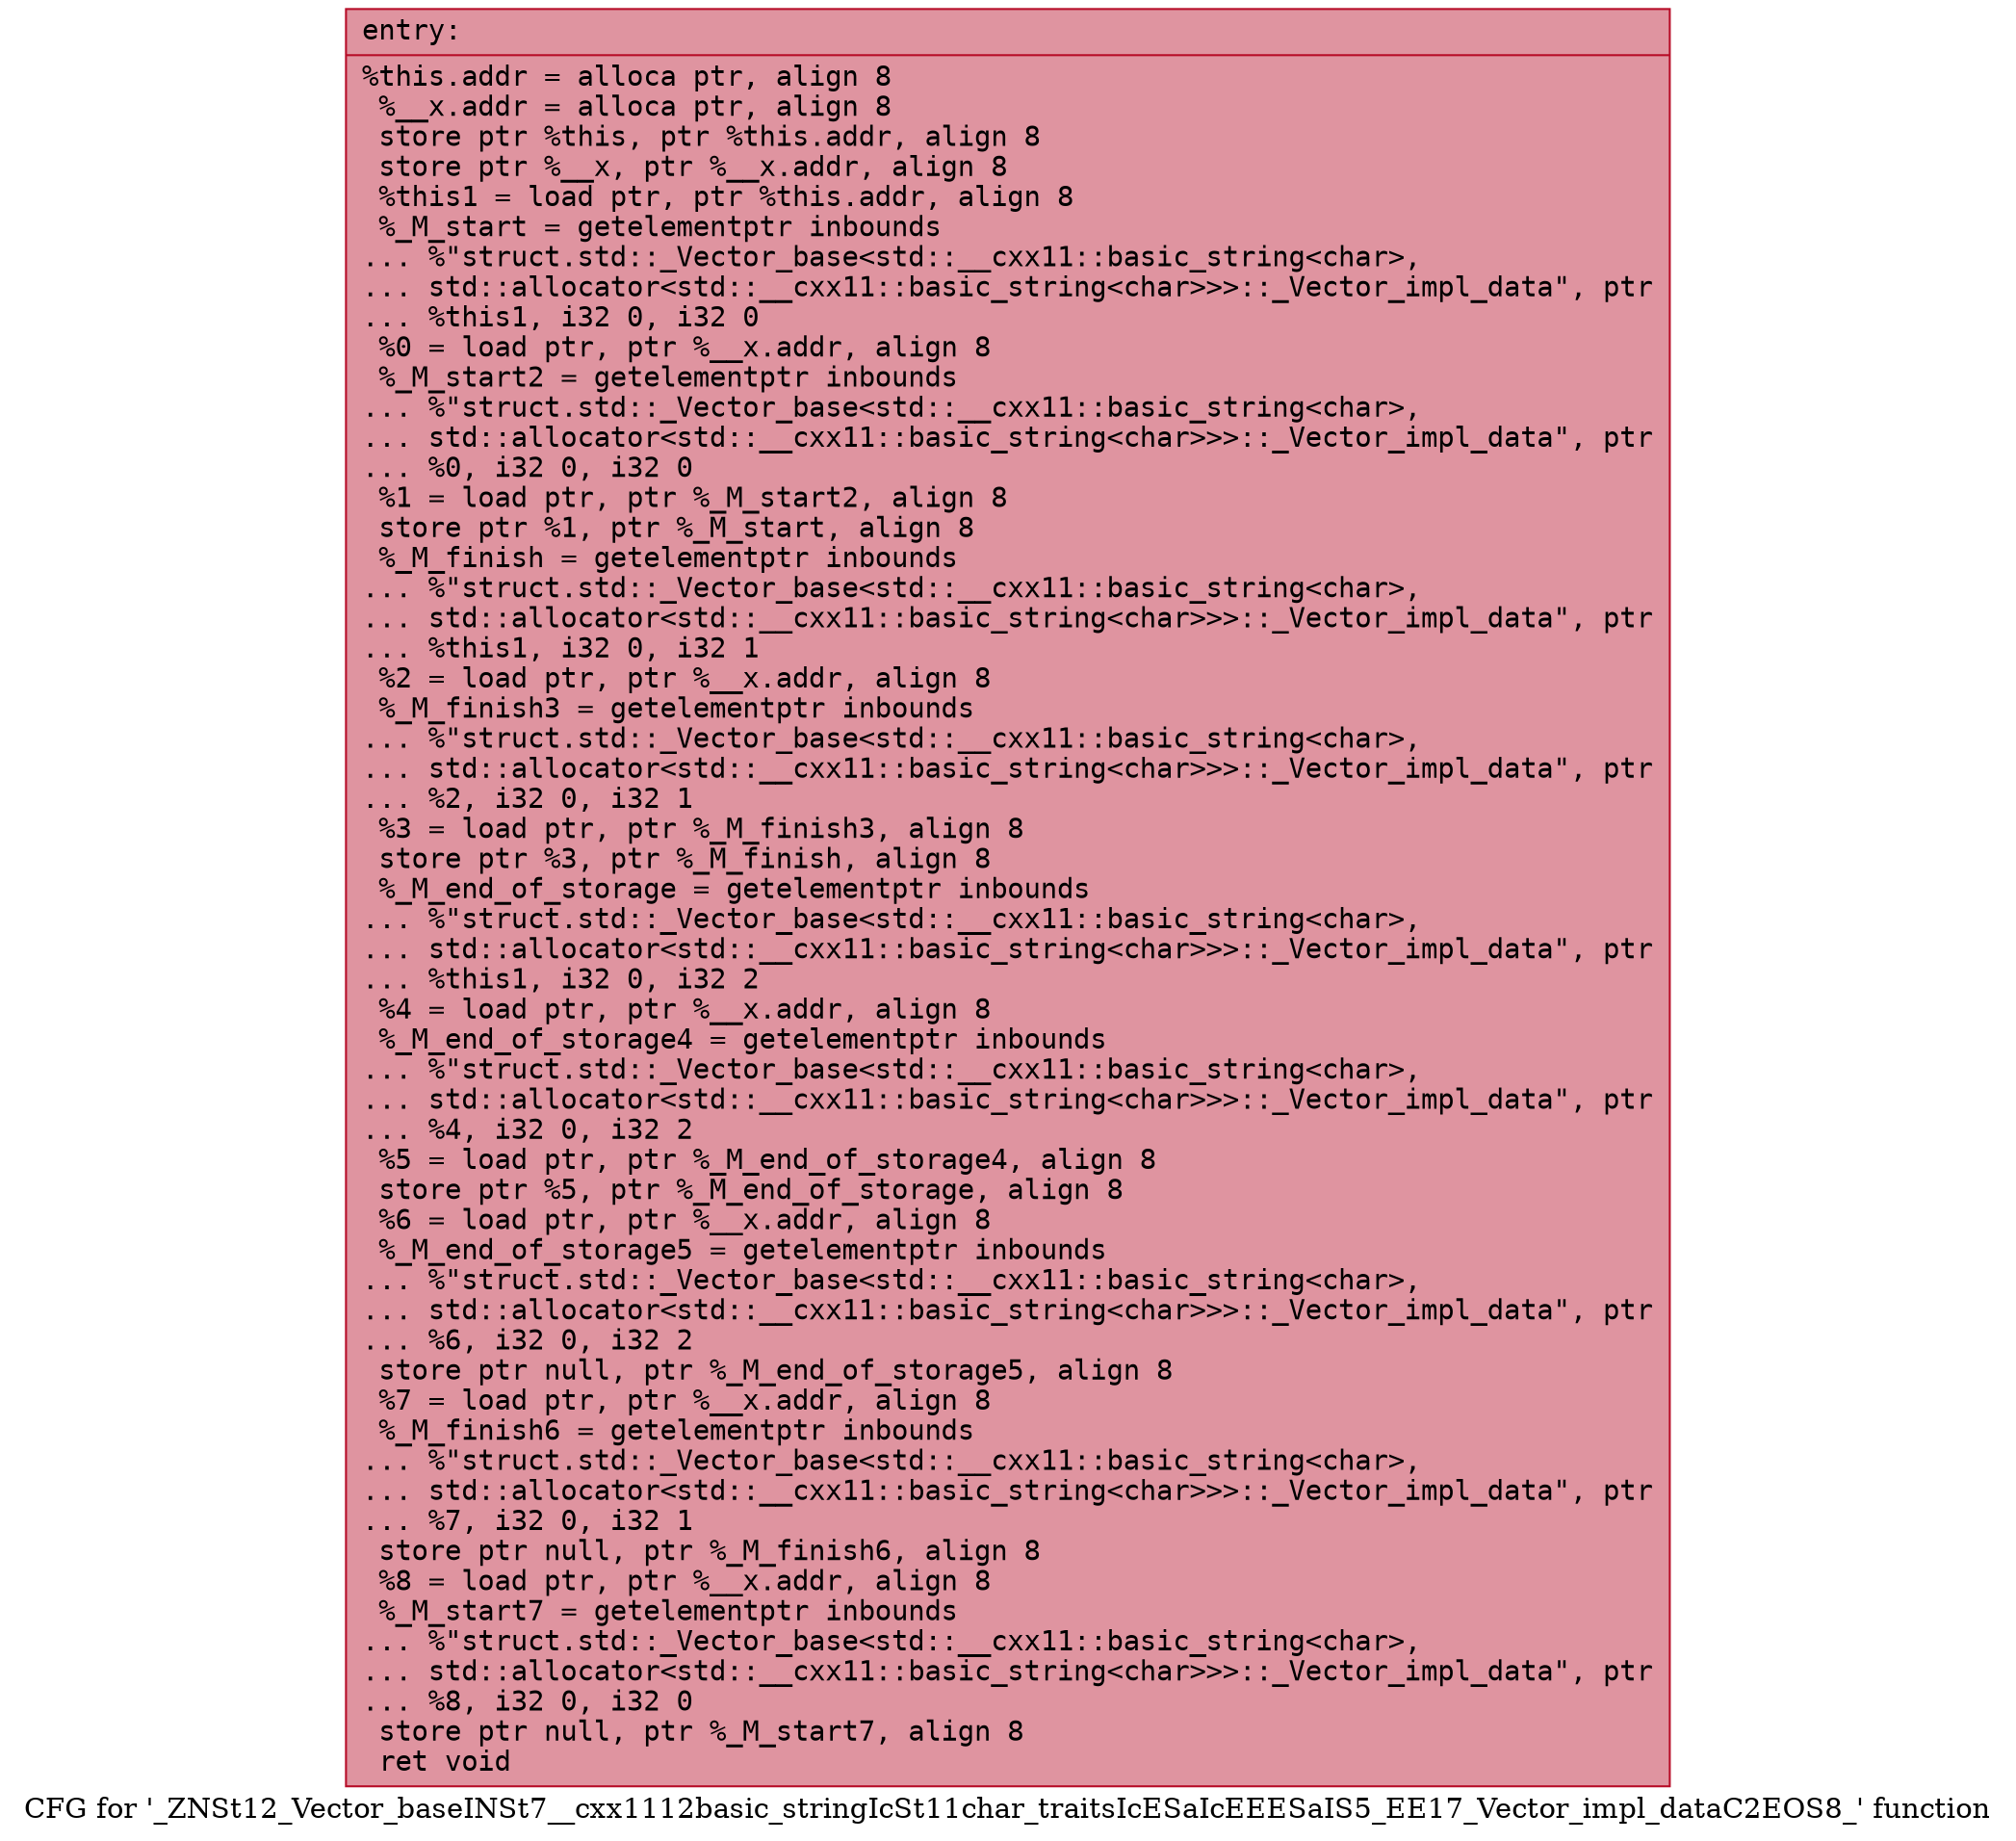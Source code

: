 digraph "CFG for '_ZNSt12_Vector_baseINSt7__cxx1112basic_stringIcSt11char_traitsIcESaIcEEESaIS5_EE17_Vector_impl_dataC2EOS8_' function" {
	label="CFG for '_ZNSt12_Vector_baseINSt7__cxx1112basic_stringIcSt11char_traitsIcESaIcEEESaIS5_EE17_Vector_impl_dataC2EOS8_' function";

	Node0x558416789f70 [shape=record,color="#b70d28ff", style=filled, fillcolor="#b70d2870" fontname="Courier",label="{entry:\l|  %this.addr = alloca ptr, align 8\l  %__x.addr = alloca ptr, align 8\l  store ptr %this, ptr %this.addr, align 8\l  store ptr %__x, ptr %__x.addr, align 8\l  %this1 = load ptr, ptr %this.addr, align 8\l  %_M_start = getelementptr inbounds\l... %\"struct.std::_Vector_base\<std::__cxx11::basic_string\<char\>,\l... std::allocator\<std::__cxx11::basic_string\<char\>\>\>::_Vector_impl_data\", ptr\l... %this1, i32 0, i32 0\l  %0 = load ptr, ptr %__x.addr, align 8\l  %_M_start2 = getelementptr inbounds\l... %\"struct.std::_Vector_base\<std::__cxx11::basic_string\<char\>,\l... std::allocator\<std::__cxx11::basic_string\<char\>\>\>::_Vector_impl_data\", ptr\l... %0, i32 0, i32 0\l  %1 = load ptr, ptr %_M_start2, align 8\l  store ptr %1, ptr %_M_start, align 8\l  %_M_finish = getelementptr inbounds\l... %\"struct.std::_Vector_base\<std::__cxx11::basic_string\<char\>,\l... std::allocator\<std::__cxx11::basic_string\<char\>\>\>::_Vector_impl_data\", ptr\l... %this1, i32 0, i32 1\l  %2 = load ptr, ptr %__x.addr, align 8\l  %_M_finish3 = getelementptr inbounds\l... %\"struct.std::_Vector_base\<std::__cxx11::basic_string\<char\>,\l... std::allocator\<std::__cxx11::basic_string\<char\>\>\>::_Vector_impl_data\", ptr\l... %2, i32 0, i32 1\l  %3 = load ptr, ptr %_M_finish3, align 8\l  store ptr %3, ptr %_M_finish, align 8\l  %_M_end_of_storage = getelementptr inbounds\l... %\"struct.std::_Vector_base\<std::__cxx11::basic_string\<char\>,\l... std::allocator\<std::__cxx11::basic_string\<char\>\>\>::_Vector_impl_data\", ptr\l... %this1, i32 0, i32 2\l  %4 = load ptr, ptr %__x.addr, align 8\l  %_M_end_of_storage4 = getelementptr inbounds\l... %\"struct.std::_Vector_base\<std::__cxx11::basic_string\<char\>,\l... std::allocator\<std::__cxx11::basic_string\<char\>\>\>::_Vector_impl_data\", ptr\l... %4, i32 0, i32 2\l  %5 = load ptr, ptr %_M_end_of_storage4, align 8\l  store ptr %5, ptr %_M_end_of_storage, align 8\l  %6 = load ptr, ptr %__x.addr, align 8\l  %_M_end_of_storage5 = getelementptr inbounds\l... %\"struct.std::_Vector_base\<std::__cxx11::basic_string\<char\>,\l... std::allocator\<std::__cxx11::basic_string\<char\>\>\>::_Vector_impl_data\", ptr\l... %6, i32 0, i32 2\l  store ptr null, ptr %_M_end_of_storage5, align 8\l  %7 = load ptr, ptr %__x.addr, align 8\l  %_M_finish6 = getelementptr inbounds\l... %\"struct.std::_Vector_base\<std::__cxx11::basic_string\<char\>,\l... std::allocator\<std::__cxx11::basic_string\<char\>\>\>::_Vector_impl_data\", ptr\l... %7, i32 0, i32 1\l  store ptr null, ptr %_M_finish6, align 8\l  %8 = load ptr, ptr %__x.addr, align 8\l  %_M_start7 = getelementptr inbounds\l... %\"struct.std::_Vector_base\<std::__cxx11::basic_string\<char\>,\l... std::allocator\<std::__cxx11::basic_string\<char\>\>\>::_Vector_impl_data\", ptr\l... %8, i32 0, i32 0\l  store ptr null, ptr %_M_start7, align 8\l  ret void\l}"];
}
